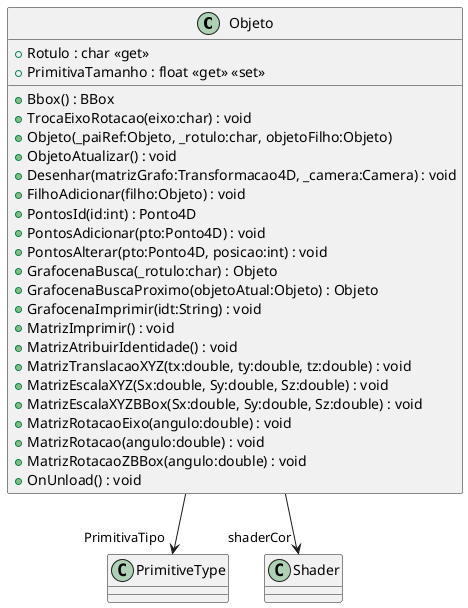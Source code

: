 @startuml
class Objeto {
    + Rotulo : char <<get>>
    + PrimitivaTamanho : float <<get>> <<set>>
    + Bbox() : BBox
    + TrocaEixoRotacao(eixo:char) : void
    + Objeto(_paiRef:Objeto, _rotulo:char, objetoFilho:Objeto)
    + ObjetoAtualizar() : void
    + Desenhar(matrizGrafo:Transformacao4D, _camera:Camera) : void
    + FilhoAdicionar(filho:Objeto) : void
    + PontosId(id:int) : Ponto4D
    + PontosAdicionar(pto:Ponto4D) : void
    + PontosAlterar(pto:Ponto4D, posicao:int) : void
    + GrafocenaBusca(_rotulo:char) : Objeto
    + GrafocenaBuscaProximo(objetoAtual:Objeto) : Objeto
    + GrafocenaImprimir(idt:String) : void
    + MatrizImprimir() : void
    + MatrizAtribuirIdentidade() : void
    + MatrizTranslacaoXYZ(tx:double, ty:double, tz:double) : void
    + MatrizEscalaXYZ(Sx:double, Sy:double, Sz:double) : void
    + MatrizEscalaXYZBBox(Sx:double, Sy:double, Sz:double) : void
    + MatrizRotacaoEixo(angulo:double) : void
    + MatrizRotacao(angulo:double) : void
    + MatrizRotacaoZBBox(angulo:double) : void
    + OnUnload() : void
}
Objeto --> "PrimitivaTipo" PrimitiveType
Objeto --> "shaderCor" Shader
@enduml
